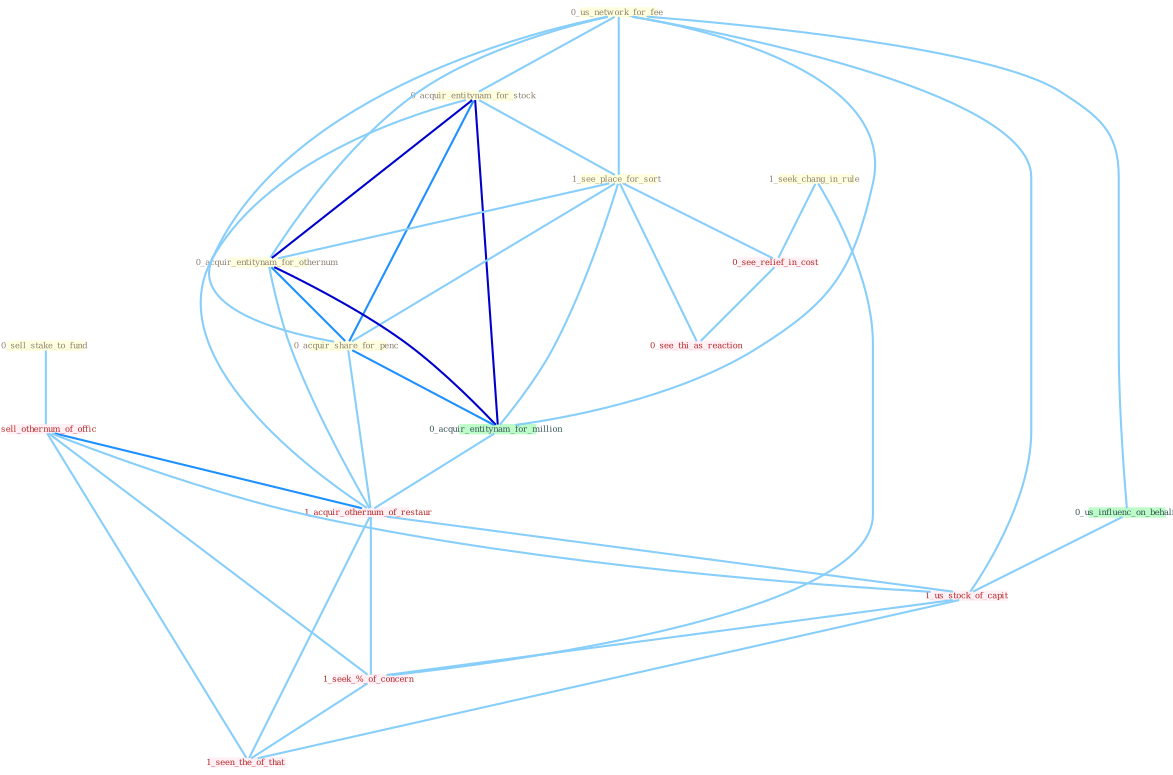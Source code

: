 Graph G{ 
    node
    [shape=polygon,style=filled,width=.5,height=.06,color="#BDFCC9",fixedsize=true,fontsize=4,
    fontcolor="#2f4f4f"];
    {node
    [color="#ffffe0", fontcolor="#8b7d6b"] "0_sell_stake_to_fund " "0_us_network_for_fee " "1_seek_chang_in_rule " "0_acquir_entitynam_for_stock " "1_see_place_for_sort " "0_acquir_entitynam_for_othernum " "0_acquir_share_for_penc "}
{node [color="#fff0f5", fontcolor="#b22222"] "1_sell_othernum_of_offic " "0_see_relief_in_cost " "0_see_thi_as_reaction " "1_acquir_othernum_of_restaur " "1_us_stock_of_capit " "1_seek_%_of_concern " "1_seen_the_of_that "}
edge [color="#B0E2FF"];

	"0_sell_stake_to_fund " -- "1_sell_othernum_of_offic " [w="1", color="#87cefa" ];
	"0_us_network_for_fee " -- "0_acquir_entitynam_for_stock " [w="1", color="#87cefa" ];
	"0_us_network_for_fee " -- "1_see_place_for_sort " [w="1", color="#87cefa" ];
	"0_us_network_for_fee " -- "0_acquir_entitynam_for_othernum " [w="1", color="#87cefa" ];
	"0_us_network_for_fee " -- "0_acquir_share_for_penc " [w="1", color="#87cefa" ];
	"0_us_network_for_fee " -- "0_acquir_entitynam_for_million " [w="1", color="#87cefa" ];
	"0_us_network_for_fee " -- "0_us_influenc_on_behalf " [w="1", color="#87cefa" ];
	"0_us_network_for_fee " -- "1_us_stock_of_capit " [w="1", color="#87cefa" ];
	"1_seek_chang_in_rule " -- "0_see_relief_in_cost " [w="1", color="#87cefa" ];
	"1_seek_chang_in_rule " -- "1_seek_%_of_concern " [w="1", color="#87cefa" ];
	"0_acquir_entitynam_for_stock " -- "1_see_place_for_sort " [w="1", color="#87cefa" ];
	"0_acquir_entitynam_for_stock " -- "0_acquir_entitynam_for_othernum " [w="3", color="#0000cd" , len=0.6];
	"0_acquir_entitynam_for_stock " -- "0_acquir_share_for_penc " [w="2", color="#1e90ff" , len=0.8];
	"0_acquir_entitynam_for_stock " -- "0_acquir_entitynam_for_million " [w="3", color="#0000cd" , len=0.6];
	"0_acquir_entitynam_for_stock " -- "1_acquir_othernum_of_restaur " [w="1", color="#87cefa" ];
	"1_see_place_for_sort " -- "0_acquir_entitynam_for_othernum " [w="1", color="#87cefa" ];
	"1_see_place_for_sort " -- "0_acquir_share_for_penc " [w="1", color="#87cefa" ];
	"1_see_place_for_sort " -- "0_acquir_entitynam_for_million " [w="1", color="#87cefa" ];
	"1_see_place_for_sort " -- "0_see_relief_in_cost " [w="1", color="#87cefa" ];
	"1_see_place_for_sort " -- "0_see_thi_as_reaction " [w="1", color="#87cefa" ];
	"0_acquir_entitynam_for_othernum " -- "0_acquir_share_for_penc " [w="2", color="#1e90ff" , len=0.8];
	"0_acquir_entitynam_for_othernum " -- "0_acquir_entitynam_for_million " [w="3", color="#0000cd" , len=0.6];
	"0_acquir_entitynam_for_othernum " -- "1_acquir_othernum_of_restaur " [w="1", color="#87cefa" ];
	"0_acquir_share_for_penc " -- "0_acquir_entitynam_for_million " [w="2", color="#1e90ff" , len=0.8];
	"0_acquir_share_for_penc " -- "1_acquir_othernum_of_restaur " [w="1", color="#87cefa" ];
	"0_acquir_entitynam_for_million " -- "1_acquir_othernum_of_restaur " [w="1", color="#87cefa" ];
	"1_sell_othernum_of_offic " -- "1_acquir_othernum_of_restaur " [w="2", color="#1e90ff" , len=0.8];
	"1_sell_othernum_of_offic " -- "1_us_stock_of_capit " [w="1", color="#87cefa" ];
	"1_sell_othernum_of_offic " -- "1_seek_%_of_concern " [w="1", color="#87cefa" ];
	"1_sell_othernum_of_offic " -- "1_seen_the_of_that " [w="1", color="#87cefa" ];
	"0_us_influenc_on_behalf " -- "1_us_stock_of_capit " [w="1", color="#87cefa" ];
	"0_see_relief_in_cost " -- "0_see_thi_as_reaction " [w="1", color="#87cefa" ];
	"1_acquir_othernum_of_restaur " -- "1_us_stock_of_capit " [w="1", color="#87cefa" ];
	"1_acquir_othernum_of_restaur " -- "1_seek_%_of_concern " [w="1", color="#87cefa" ];
	"1_acquir_othernum_of_restaur " -- "1_seen_the_of_that " [w="1", color="#87cefa" ];
	"1_us_stock_of_capit " -- "1_seek_%_of_concern " [w="1", color="#87cefa" ];
	"1_us_stock_of_capit " -- "1_seen_the_of_that " [w="1", color="#87cefa" ];
	"1_seek_%_of_concern " -- "1_seen_the_of_that " [w="1", color="#87cefa" ];
}